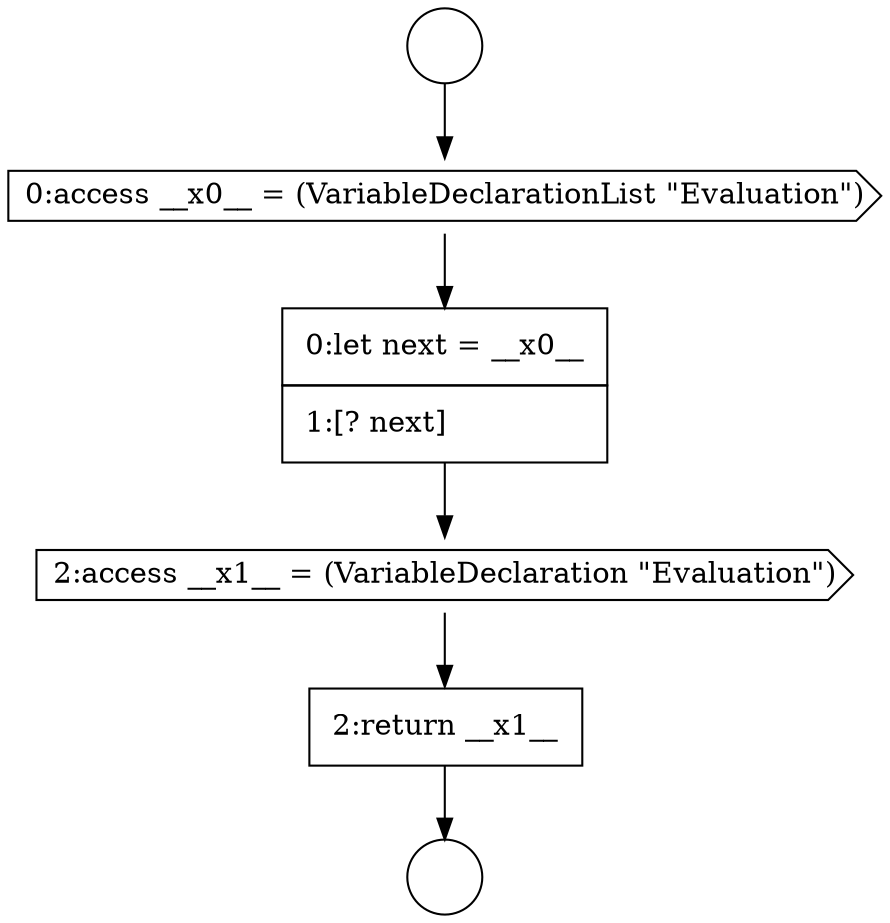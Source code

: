 digraph {
  node5659 [shape=circle label=" " color="black" fillcolor="white" style=filled]
  node5663 [shape=cds, label=<<font color="black">2:access __x1__ = (VariableDeclaration &quot;Evaluation&quot;)</font>> color="black" fillcolor="white" style=filled]
  node5662 [shape=none, margin=0, label=<<font color="black">
    <table border="0" cellborder="1" cellspacing="0" cellpadding="10">
      <tr><td align="left">0:let next = __x0__</td></tr>
      <tr><td align="left">1:[? next]</td></tr>
    </table>
  </font>> color="black" fillcolor="white" style=filled]
  node5661 [shape=cds, label=<<font color="black">0:access __x0__ = (VariableDeclarationList &quot;Evaluation&quot;)</font>> color="black" fillcolor="white" style=filled]
  node5660 [shape=circle label=" " color="black" fillcolor="white" style=filled]
  node5664 [shape=none, margin=0, label=<<font color="black">
    <table border="0" cellborder="1" cellspacing="0" cellpadding="10">
      <tr><td align="left">2:return __x1__</td></tr>
    </table>
  </font>> color="black" fillcolor="white" style=filled]
  node5661 -> node5662 [ color="black"]
  node5659 -> node5661 [ color="black"]
  node5663 -> node5664 [ color="black"]
  node5662 -> node5663 [ color="black"]
  node5664 -> node5660 [ color="black"]
}
